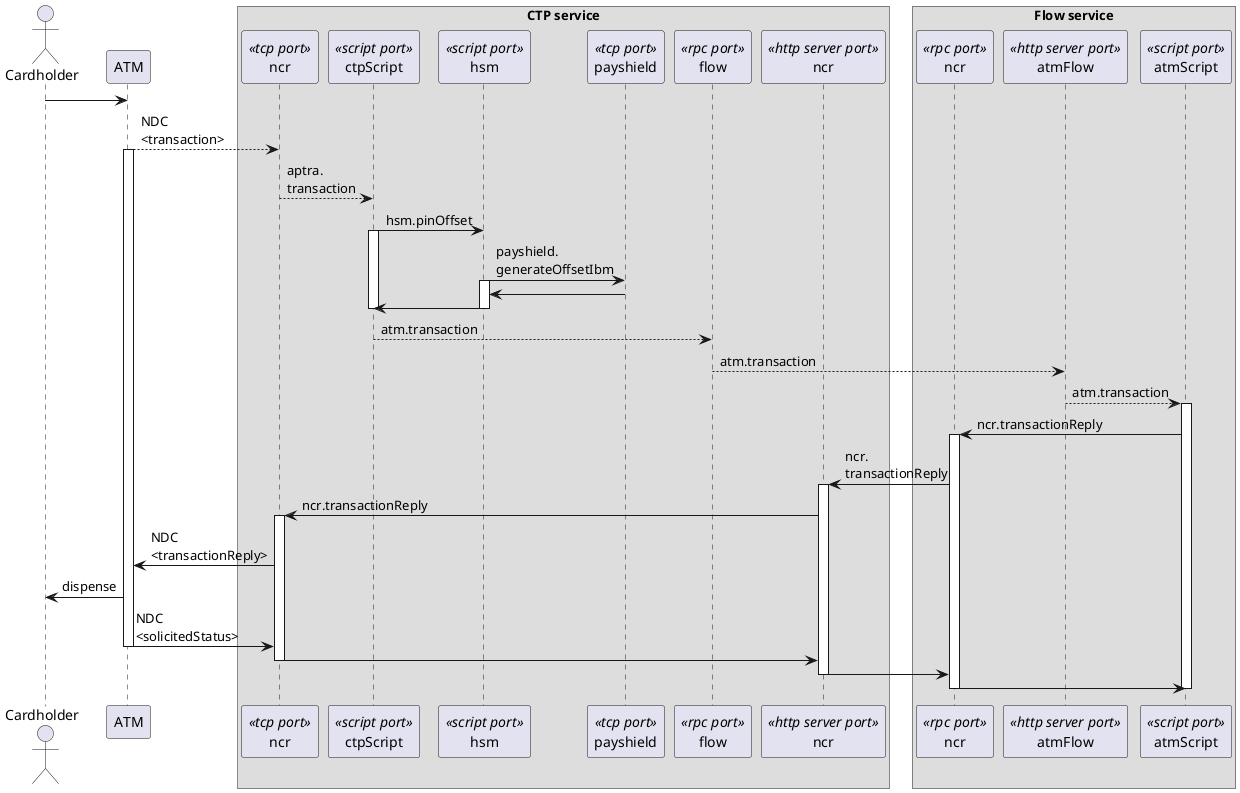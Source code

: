 @startuml
    skinparam BoxPadding 10
    actor Cardholder
    Cardholder -> ATM
    box "CTP service"
        participant ncr as atmPort << tcp port >>
        participant ctpScript << script port >>
        participant hsm <<script port>>
        participant payshield <<tcp port>>
        participant flow as flowClient << rpc port >>
        participant ncr as ctpServer << http server port >>
    end box
    ATM --> atmPort : NDC \n<transaction>
    activate ATM
    atmPort --> ctpScript : aptra.\ntransaction
    ctpScript -> hsm : hsm.pinOffset
    activate ctpScript
    hsm -> payshield : payshield.\ngenerateOffsetIbm
    activate hsm
    payshield -> hsm
    hsm -> ctpScript
    deactivate hsm
    deactivate ctpScript
    ctpScript --> flowClient : atm.transaction
    box "Flow service"
        participant ncr as ctpClient << rpc port >>
        participant atmFlow as flowServer << http server port >>
        participant atmScript << script port >>
    end box
    flowClient --> flowServer : atm.transaction
    flowServer --> atmScript : atm.transaction
    activate atmScript
    atmScript -> ctpClient : ncr.transactionReply
    activate ctpClient
    ctpClient -> ctpServer : ncr.\ntransactionReply
    activate ctpServer
    ctpServer -> atmPort : ncr.transactionReply
    activate atmPort
    atmPort -> ATM : NDC \n<transactionReply>
    ATM -> Cardholder : dispense
    ATM -> atmPort : NDC \n<solicitedStatus>
    deactivate ATM
    atmPort -> ctpServer
    deactivate atmPort
    ctpServer -> ctpClient
    deactivate ctpServer
    ctpClient -> atmScript
    deactivate ctpClient
    deactivate atmScript
@enduml
